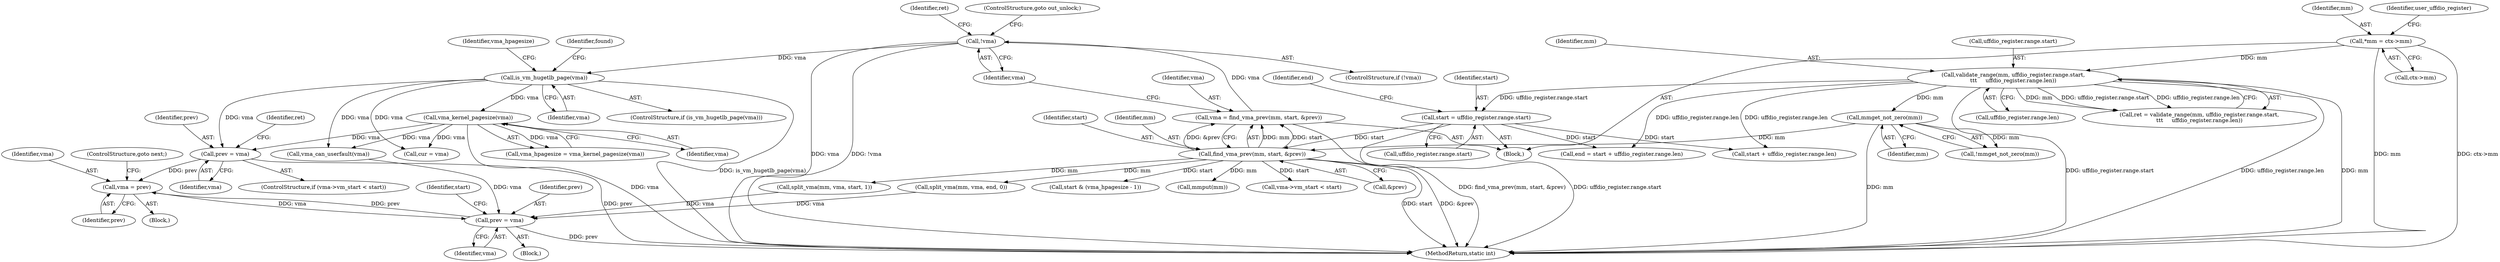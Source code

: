 digraph "0_linux_29ec90660d68bbdd69507c1c8b4e33aa299278b1@pointer" {
"1000420" [label="(Call,prev = vma)"];
"1000272" [label="(Call,is_vm_hugetlb_page(vma))"];
"1000257" [label="(Call,!vma)"];
"1000249" [label="(Call,vma = find_vma_prev(mm, start, &prev))"];
"1000251" [label="(Call,find_vma_prev(mm, start, &prev))"];
"1000241" [label="(Call,mmget_not_zero(mm))"];
"1000204" [label="(Call,validate_range(mm, uffdio_register.range.start,\n\t\t\t     uffdio_register.range.len))"];
"1000117" [label="(Call,*mm = ctx->mm)"];
"1000219" [label="(Call,start = uffdio_register.range.start)"];
"1000278" [label="(Call,vma_kernel_pagesize(vma))"];
"1000502" [label="(Call,vma = prev)"];
"1000554" [label="(Call,prev = vma)"];
"1000278" [label="(Call,vma_kernel_pagesize(vma))"];
"1000279" [label="(Identifier,vma)"];
"1000242" [label="(Identifier,mm)"];
"1000250" [label="(Identifier,vma)"];
"1000503" [label="(Identifier,vma)"];
"1000220" [label="(Identifier,start)"];
"1000427" [label="(Block,)"];
"1000258" [label="(Identifier,vma)"];
"1000221" [label="(Call,uffdio_register.range.start)"];
"1000281" [label="(Call,start & (vma_hpagesize - 1))"];
"1000257" [label="(Call,!vma)"];
"1000273" [label="(Identifier,vma)"];
"1000294" [label="(Call,cur = vma)"];
"1000424" [label="(Identifier,ret)"];
"1000422" [label="(Identifier,vma)"];
"1000603" [label="(MethodReturn,static int)"];
"1000256" [label="(ControlStructure,if (!vma))"];
"1000252" [label="(Identifier,mm)"];
"1000249" [label="(Call,vma = find_vma_prev(mm, start, &prev))"];
"1000205" [label="(Identifier,mm)"];
"1000206" [label="(Call,uffdio_register.range.start)"];
"1000277" [label="(Identifier,vma_hpagesize)"];
"1000502" [label="(Call,vma = prev)"];
"1000204" [label="(Call,validate_range(mm, uffdio_register.range.start,\n\t\t\t     uffdio_register.range.len))"];
"1000414" [label="(ControlStructure,if (vma->vm_start < start))"];
"1000117" [label="(Call,*mm = ctx->mm)"];
"1000505" [label="(ControlStructure,goto next;)"];
"1000251" [label="(Call,find_vma_prev(mm, start, &prev))"];
"1000504" [label="(Identifier,prev)"];
"1000219" [label="(Call,start = uffdio_register.range.start)"];
"1000119" [label="(Call,ctx->mm)"];
"1000271" [label="(ControlStructure,if (is_vm_hugetlb_page(vma)))"];
"1000118" [label="(Identifier,mm)"];
"1000136" [label="(Identifier,user_uffdio_register)"];
"1000501" [label="(Block,)"];
"1000211" [label="(Call,uffdio_register.range.len)"];
"1000240" [label="(Call,!mmget_not_zero(mm))"];
"1000554" [label="(Call,prev = vma)"];
"1000556" [label="(Identifier,vma)"];
"1000421" [label="(Identifier,prev)"];
"1000532" [label="(Call,split_vma(mm, vma, end, 0))"];
"1000580" [label="(Call,mmput(mm))"];
"1000228" [label="(Call,start + uffdio_register.range.len)"];
"1000202" [label="(Call,ret = validate_range(mm, uffdio_register.range.start,\n\t\t\t     uffdio_register.range.len))"];
"1000241" [label="(Call,mmget_not_zero(mm))"];
"1000253" [label="(Identifier,start)"];
"1000272" [label="(Call,is_vm_hugetlb_page(vma))"];
"1000115" [label="(Block,)"];
"1000226" [label="(Call,end = start + uffdio_register.range.len)"];
"1000288" [label="(Identifier,found)"];
"1000420" [label="(Call,prev = vma)"];
"1000261" [label="(Identifier,ret)"];
"1000276" [label="(Call,vma_hpagesize = vma_kernel_pagesize(vma))"];
"1000431" [label="(Call,vma_can_userfault(vma))"];
"1000415" [label="(Call,vma->vm_start < start)"];
"1000259" [label="(ControlStructure,goto out_unlock;)"];
"1000558" [label="(Identifier,start)"];
"1000515" [label="(Call,split_vma(mm, vma, start, 1))"];
"1000555" [label="(Identifier,prev)"];
"1000227" [label="(Identifier,end)"];
"1000254" [label="(Call,&prev)"];
"1000420" -> "1000414"  [label="AST: "];
"1000420" -> "1000422"  [label="CFG: "];
"1000421" -> "1000420"  [label="AST: "];
"1000422" -> "1000420"  [label="AST: "];
"1000424" -> "1000420"  [label="CFG: "];
"1000420" -> "1000603"  [label="DDG: prev"];
"1000272" -> "1000420"  [label="DDG: vma"];
"1000278" -> "1000420"  [label="DDG: vma"];
"1000420" -> "1000502"  [label="DDG: prev"];
"1000272" -> "1000271"  [label="AST: "];
"1000272" -> "1000273"  [label="CFG: "];
"1000273" -> "1000272"  [label="AST: "];
"1000277" -> "1000272"  [label="CFG: "];
"1000288" -> "1000272"  [label="CFG: "];
"1000272" -> "1000603"  [label="DDG: is_vm_hugetlb_page(vma)"];
"1000257" -> "1000272"  [label="DDG: vma"];
"1000272" -> "1000278"  [label="DDG: vma"];
"1000272" -> "1000294"  [label="DDG: vma"];
"1000272" -> "1000431"  [label="DDG: vma"];
"1000257" -> "1000256"  [label="AST: "];
"1000257" -> "1000258"  [label="CFG: "];
"1000258" -> "1000257"  [label="AST: "];
"1000259" -> "1000257"  [label="CFG: "];
"1000261" -> "1000257"  [label="CFG: "];
"1000257" -> "1000603"  [label="DDG: vma"];
"1000257" -> "1000603"  [label="DDG: !vma"];
"1000249" -> "1000257"  [label="DDG: vma"];
"1000249" -> "1000115"  [label="AST: "];
"1000249" -> "1000251"  [label="CFG: "];
"1000250" -> "1000249"  [label="AST: "];
"1000251" -> "1000249"  [label="AST: "];
"1000258" -> "1000249"  [label="CFG: "];
"1000249" -> "1000603"  [label="DDG: find_vma_prev(mm, start, &prev)"];
"1000251" -> "1000249"  [label="DDG: mm"];
"1000251" -> "1000249"  [label="DDG: start"];
"1000251" -> "1000249"  [label="DDG: &prev"];
"1000251" -> "1000254"  [label="CFG: "];
"1000252" -> "1000251"  [label="AST: "];
"1000253" -> "1000251"  [label="AST: "];
"1000254" -> "1000251"  [label="AST: "];
"1000251" -> "1000603"  [label="DDG: start"];
"1000251" -> "1000603"  [label="DDG: &prev"];
"1000241" -> "1000251"  [label="DDG: mm"];
"1000219" -> "1000251"  [label="DDG: start"];
"1000251" -> "1000281"  [label="DDG: start"];
"1000251" -> "1000415"  [label="DDG: start"];
"1000251" -> "1000515"  [label="DDG: mm"];
"1000251" -> "1000532"  [label="DDG: mm"];
"1000251" -> "1000580"  [label="DDG: mm"];
"1000241" -> "1000240"  [label="AST: "];
"1000241" -> "1000242"  [label="CFG: "];
"1000242" -> "1000241"  [label="AST: "];
"1000240" -> "1000241"  [label="CFG: "];
"1000241" -> "1000603"  [label="DDG: mm"];
"1000241" -> "1000240"  [label="DDG: mm"];
"1000204" -> "1000241"  [label="DDG: mm"];
"1000204" -> "1000202"  [label="AST: "];
"1000204" -> "1000211"  [label="CFG: "];
"1000205" -> "1000204"  [label="AST: "];
"1000206" -> "1000204"  [label="AST: "];
"1000211" -> "1000204"  [label="AST: "];
"1000202" -> "1000204"  [label="CFG: "];
"1000204" -> "1000603"  [label="DDG: uffdio_register.range.start"];
"1000204" -> "1000603"  [label="DDG: uffdio_register.range.len"];
"1000204" -> "1000603"  [label="DDG: mm"];
"1000204" -> "1000202"  [label="DDG: mm"];
"1000204" -> "1000202"  [label="DDG: uffdio_register.range.start"];
"1000204" -> "1000202"  [label="DDG: uffdio_register.range.len"];
"1000117" -> "1000204"  [label="DDG: mm"];
"1000204" -> "1000219"  [label="DDG: uffdio_register.range.start"];
"1000204" -> "1000226"  [label="DDG: uffdio_register.range.len"];
"1000204" -> "1000228"  [label="DDG: uffdio_register.range.len"];
"1000117" -> "1000115"  [label="AST: "];
"1000117" -> "1000119"  [label="CFG: "];
"1000118" -> "1000117"  [label="AST: "];
"1000119" -> "1000117"  [label="AST: "];
"1000136" -> "1000117"  [label="CFG: "];
"1000117" -> "1000603"  [label="DDG: mm"];
"1000117" -> "1000603"  [label="DDG: ctx->mm"];
"1000219" -> "1000115"  [label="AST: "];
"1000219" -> "1000221"  [label="CFG: "];
"1000220" -> "1000219"  [label="AST: "];
"1000221" -> "1000219"  [label="AST: "];
"1000227" -> "1000219"  [label="CFG: "];
"1000219" -> "1000603"  [label="DDG: uffdio_register.range.start"];
"1000219" -> "1000226"  [label="DDG: start"];
"1000219" -> "1000228"  [label="DDG: start"];
"1000278" -> "1000276"  [label="AST: "];
"1000278" -> "1000279"  [label="CFG: "];
"1000279" -> "1000278"  [label="AST: "];
"1000276" -> "1000278"  [label="CFG: "];
"1000278" -> "1000603"  [label="DDG: vma"];
"1000278" -> "1000276"  [label="DDG: vma"];
"1000278" -> "1000294"  [label="DDG: vma"];
"1000278" -> "1000431"  [label="DDG: vma"];
"1000502" -> "1000501"  [label="AST: "];
"1000502" -> "1000504"  [label="CFG: "];
"1000503" -> "1000502"  [label="AST: "];
"1000504" -> "1000502"  [label="AST: "];
"1000505" -> "1000502"  [label="CFG: "];
"1000554" -> "1000502"  [label="DDG: prev"];
"1000502" -> "1000554"  [label="DDG: vma"];
"1000554" -> "1000427"  [label="AST: "];
"1000554" -> "1000556"  [label="CFG: "];
"1000555" -> "1000554"  [label="AST: "];
"1000556" -> "1000554"  [label="AST: "];
"1000558" -> "1000554"  [label="CFG: "];
"1000554" -> "1000603"  [label="DDG: prev"];
"1000431" -> "1000554"  [label="DDG: vma"];
"1000532" -> "1000554"  [label="DDG: vma"];
"1000515" -> "1000554"  [label="DDG: vma"];
}

